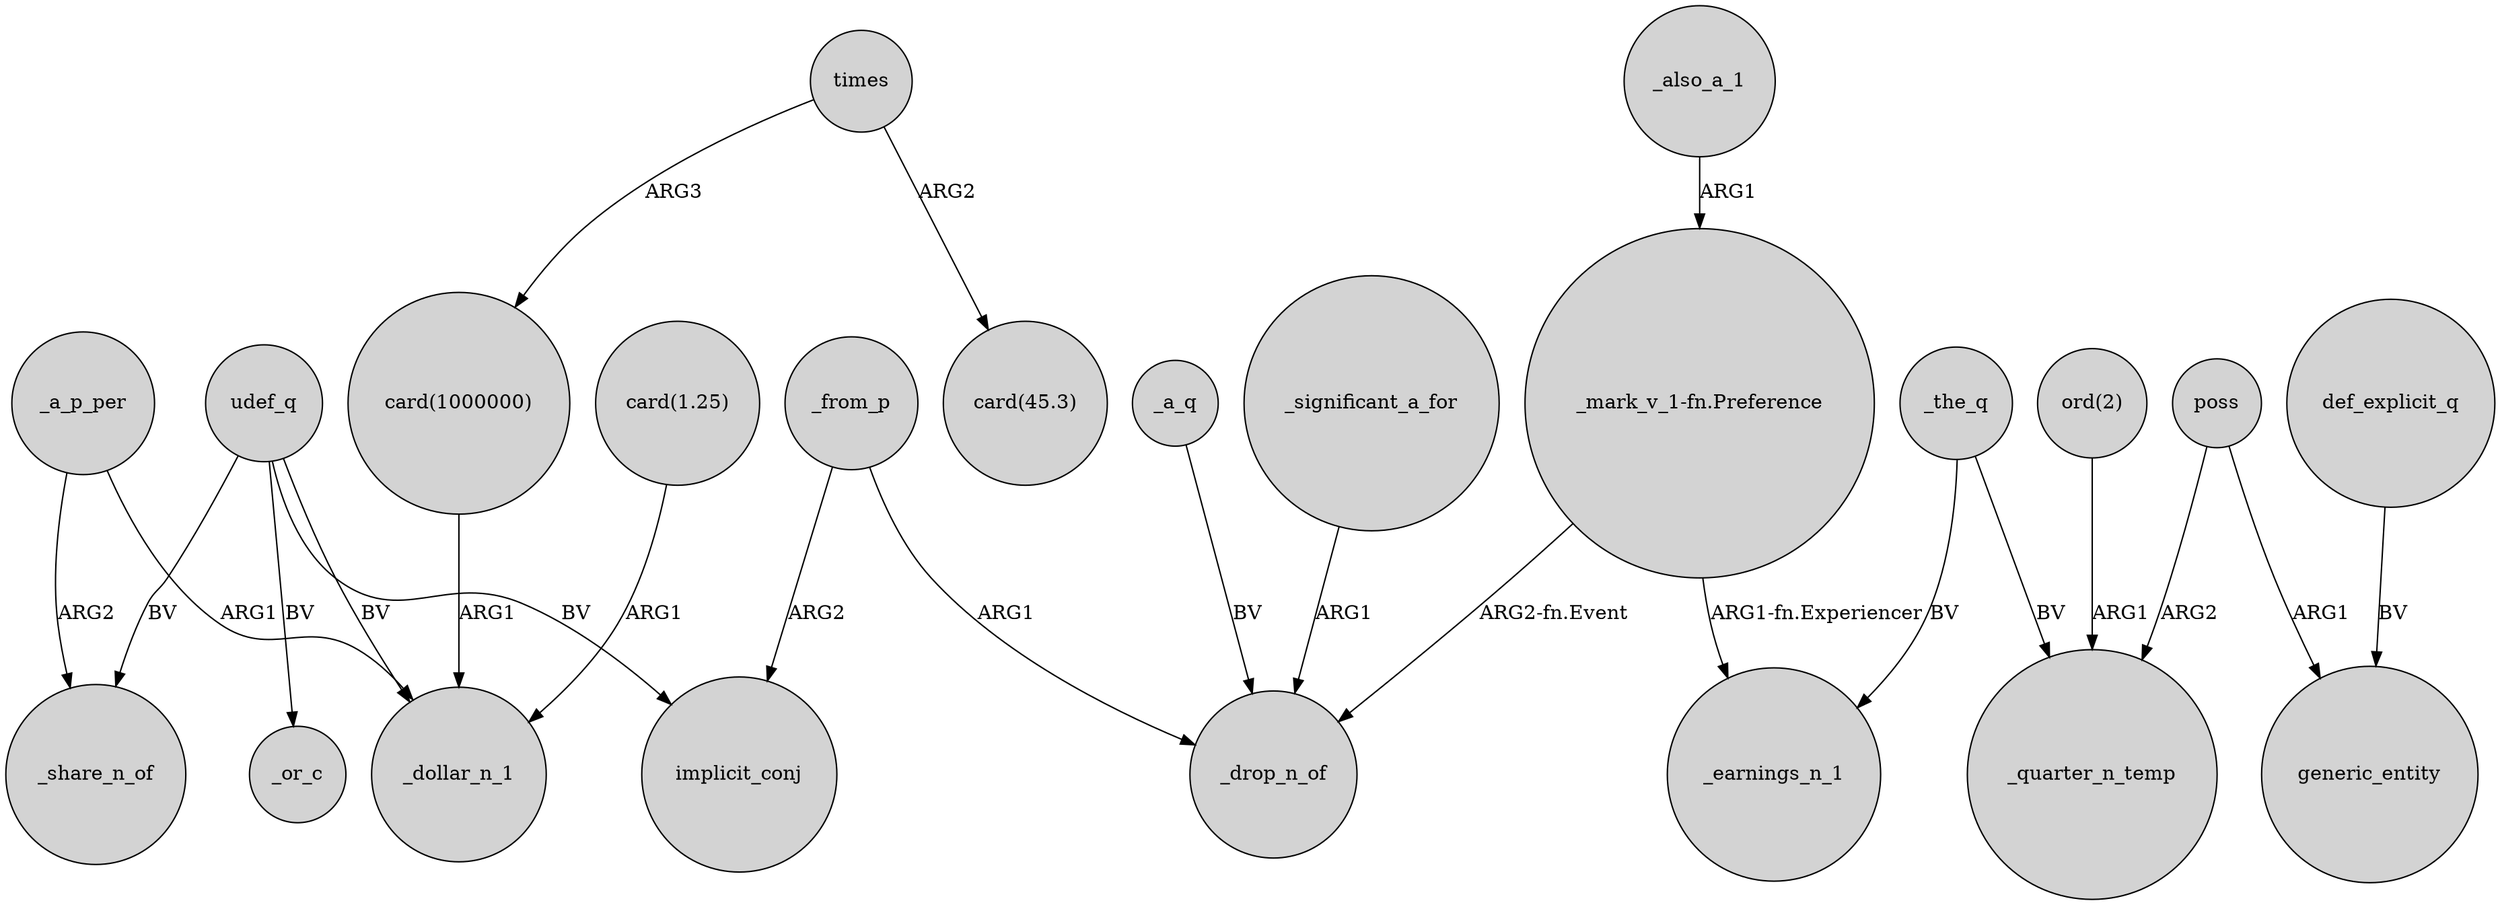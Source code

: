 digraph {
	node [shape=circle style=filled]
	times -> "card(45.3)" [label=ARG2]
	def_explicit_q -> generic_entity [label=BV]
	_significant_a_for -> _drop_n_of [label=ARG1]
	_the_q -> _quarter_n_temp [label=BV]
	times -> "card(1000000)" [label=ARG3]
	poss -> generic_entity [label=ARG1]
	udef_q -> _or_c [label=BV]
	_a_p_per -> _share_n_of [label=ARG2]
	udef_q -> _share_n_of [label=BV]
	_also_a_1 -> "_mark_v_1-fn.Preference" [label=ARG1]
	poss -> _quarter_n_temp [label=ARG2]
	"_mark_v_1-fn.Preference" -> _earnings_n_1 [label="ARG1-fn.Experiencer"]
	udef_q -> _dollar_n_1 [label=BV]
	"card(1000000)" -> _dollar_n_1 [label=ARG1]
	_a_q -> _drop_n_of [label=BV]
	_from_p -> implicit_conj [label=ARG2]
	_a_p_per -> _dollar_n_1 [label=ARG1]
	"ord(2)" -> _quarter_n_temp [label=ARG1]
	"_mark_v_1-fn.Preference" -> _drop_n_of [label="ARG2-fn.Event"]
	_from_p -> _drop_n_of [label=ARG1]
	_the_q -> _earnings_n_1 [label=BV]
	"card(1.25)" -> _dollar_n_1 [label=ARG1]
	udef_q -> implicit_conj [label=BV]
}
